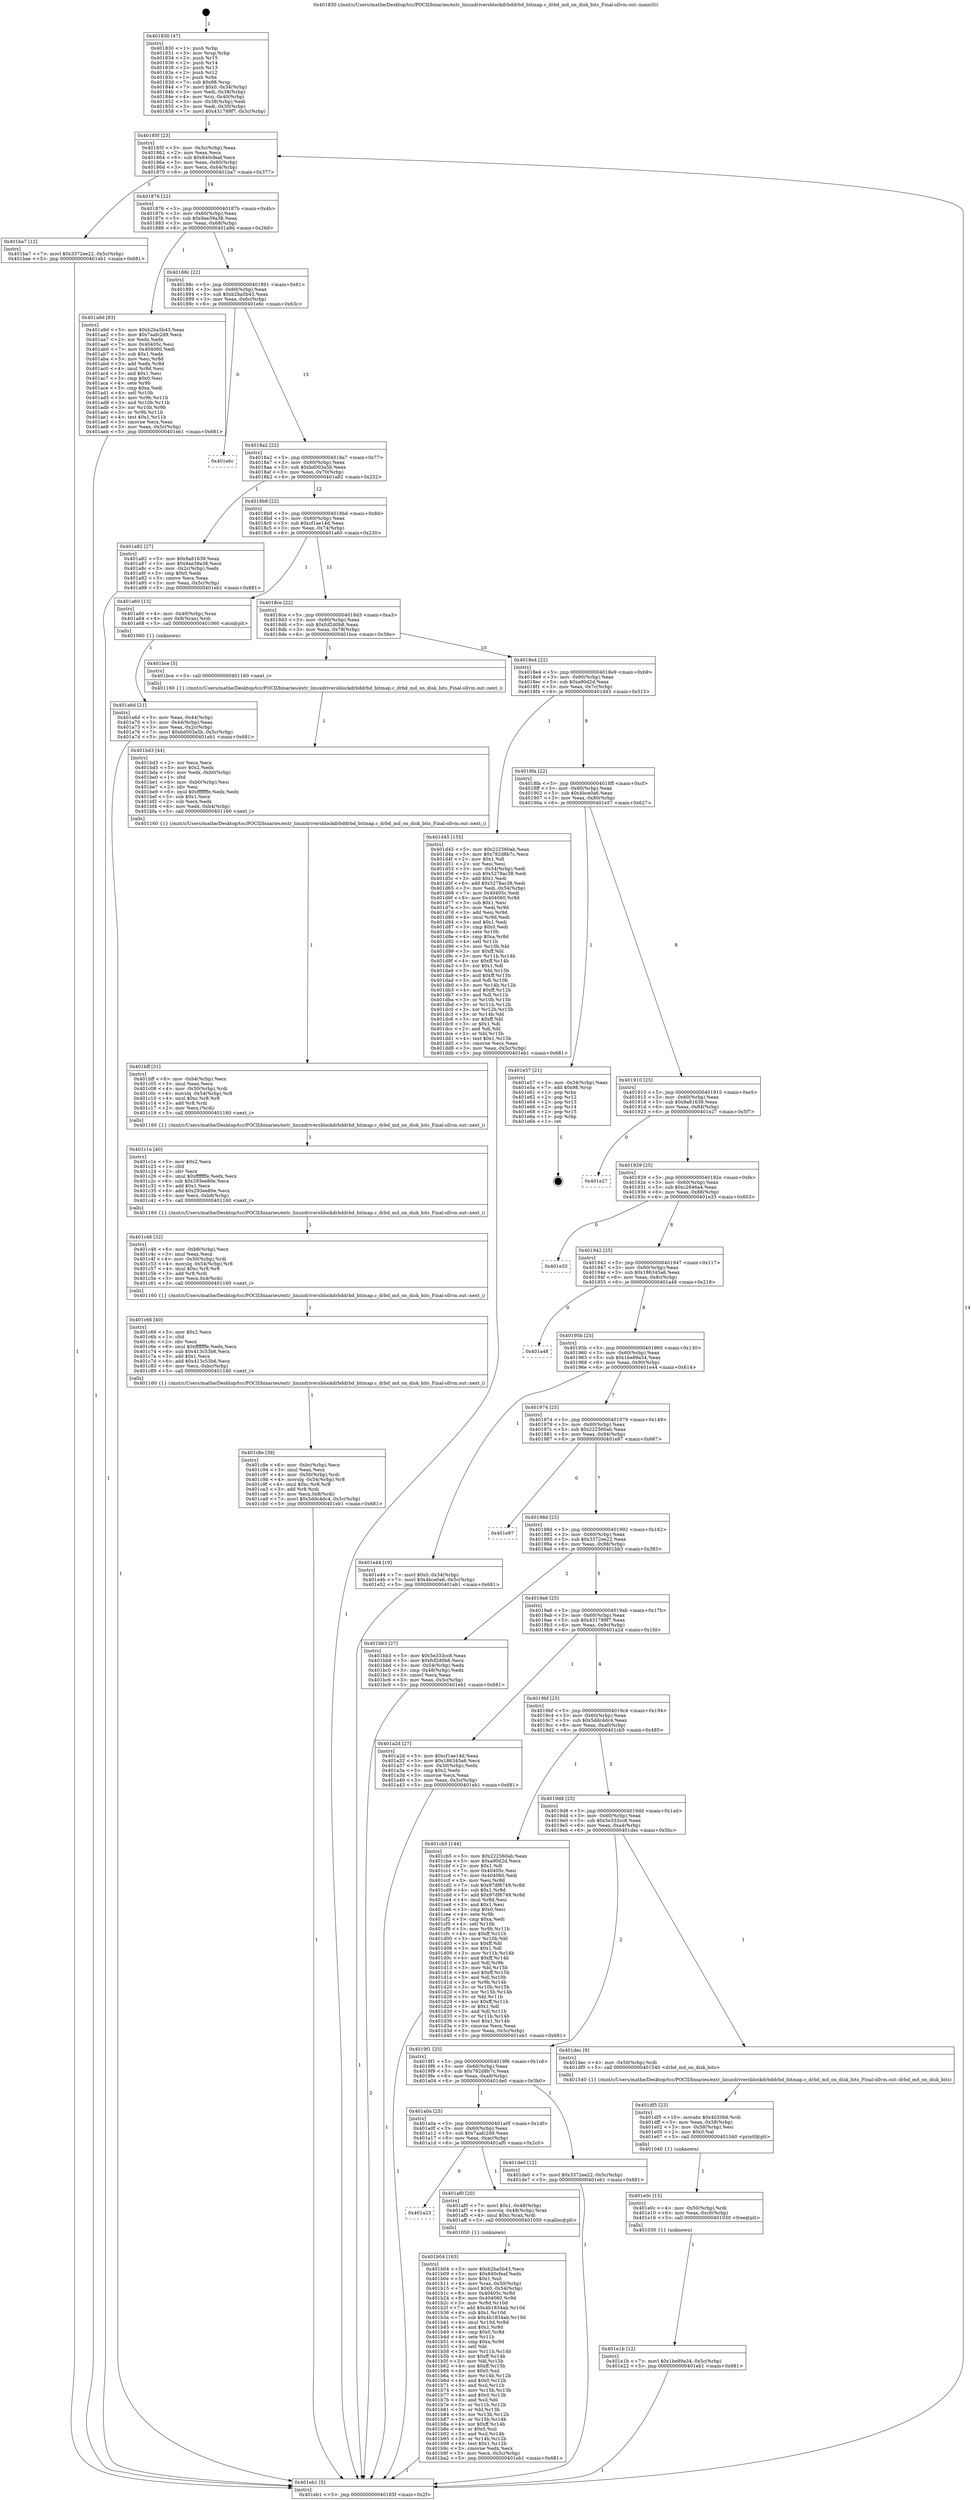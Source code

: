 digraph "0x401830" {
  label = "0x401830 (/mnt/c/Users/mathe/Desktop/tcc/POCII/binaries/extr_linuxdriversblockdrbddrbd_bitmap.c_drbd_md_on_disk_bits_Final-ollvm.out::main(0))"
  labelloc = "t"
  node[shape=record]

  Entry [label="",width=0.3,height=0.3,shape=circle,fillcolor=black,style=filled]
  "0x40185f" [label="{
     0x40185f [23]\l
     | [instrs]\l
     &nbsp;&nbsp;0x40185f \<+3\>: mov -0x5c(%rbp),%eax\l
     &nbsp;&nbsp;0x401862 \<+2\>: mov %eax,%ecx\l
     &nbsp;&nbsp;0x401864 \<+6\>: sub $0x840cfeaf,%ecx\l
     &nbsp;&nbsp;0x40186a \<+3\>: mov %eax,-0x60(%rbp)\l
     &nbsp;&nbsp;0x40186d \<+3\>: mov %ecx,-0x64(%rbp)\l
     &nbsp;&nbsp;0x401870 \<+6\>: je 0000000000401ba7 \<main+0x377\>\l
  }"]
  "0x401ba7" [label="{
     0x401ba7 [12]\l
     | [instrs]\l
     &nbsp;&nbsp;0x401ba7 \<+7\>: movl $0x3372ee22,-0x5c(%rbp)\l
     &nbsp;&nbsp;0x401bae \<+5\>: jmp 0000000000401eb1 \<main+0x681\>\l
  }"]
  "0x401876" [label="{
     0x401876 [22]\l
     | [instrs]\l
     &nbsp;&nbsp;0x401876 \<+5\>: jmp 000000000040187b \<main+0x4b\>\l
     &nbsp;&nbsp;0x40187b \<+3\>: mov -0x60(%rbp),%eax\l
     &nbsp;&nbsp;0x40187e \<+5\>: sub $0x9ae39a38,%eax\l
     &nbsp;&nbsp;0x401883 \<+3\>: mov %eax,-0x68(%rbp)\l
     &nbsp;&nbsp;0x401886 \<+6\>: je 0000000000401a9d \<main+0x26d\>\l
  }"]
  Exit [label="",width=0.3,height=0.3,shape=circle,fillcolor=black,style=filled,peripheries=2]
  "0x401a9d" [label="{
     0x401a9d [83]\l
     | [instrs]\l
     &nbsp;&nbsp;0x401a9d \<+5\>: mov $0xb2ba5b43,%eax\l
     &nbsp;&nbsp;0x401aa2 \<+5\>: mov $0x7aafc2d9,%ecx\l
     &nbsp;&nbsp;0x401aa7 \<+2\>: xor %edx,%edx\l
     &nbsp;&nbsp;0x401aa9 \<+7\>: mov 0x40405c,%esi\l
     &nbsp;&nbsp;0x401ab0 \<+7\>: mov 0x404060,%edi\l
     &nbsp;&nbsp;0x401ab7 \<+3\>: sub $0x1,%edx\l
     &nbsp;&nbsp;0x401aba \<+3\>: mov %esi,%r8d\l
     &nbsp;&nbsp;0x401abd \<+3\>: add %edx,%r8d\l
     &nbsp;&nbsp;0x401ac0 \<+4\>: imul %r8d,%esi\l
     &nbsp;&nbsp;0x401ac4 \<+3\>: and $0x1,%esi\l
     &nbsp;&nbsp;0x401ac7 \<+3\>: cmp $0x0,%esi\l
     &nbsp;&nbsp;0x401aca \<+4\>: sete %r9b\l
     &nbsp;&nbsp;0x401ace \<+3\>: cmp $0xa,%edi\l
     &nbsp;&nbsp;0x401ad1 \<+4\>: setl %r10b\l
     &nbsp;&nbsp;0x401ad5 \<+3\>: mov %r9b,%r11b\l
     &nbsp;&nbsp;0x401ad8 \<+3\>: and %r10b,%r11b\l
     &nbsp;&nbsp;0x401adb \<+3\>: xor %r10b,%r9b\l
     &nbsp;&nbsp;0x401ade \<+3\>: or %r9b,%r11b\l
     &nbsp;&nbsp;0x401ae1 \<+4\>: test $0x1,%r11b\l
     &nbsp;&nbsp;0x401ae5 \<+3\>: cmovne %ecx,%eax\l
     &nbsp;&nbsp;0x401ae8 \<+3\>: mov %eax,-0x5c(%rbp)\l
     &nbsp;&nbsp;0x401aeb \<+5\>: jmp 0000000000401eb1 \<main+0x681\>\l
  }"]
  "0x40188c" [label="{
     0x40188c [22]\l
     | [instrs]\l
     &nbsp;&nbsp;0x40188c \<+5\>: jmp 0000000000401891 \<main+0x61\>\l
     &nbsp;&nbsp;0x401891 \<+3\>: mov -0x60(%rbp),%eax\l
     &nbsp;&nbsp;0x401894 \<+5\>: sub $0xb2ba5b43,%eax\l
     &nbsp;&nbsp;0x401899 \<+3\>: mov %eax,-0x6c(%rbp)\l
     &nbsp;&nbsp;0x40189c \<+6\>: je 0000000000401e6c \<main+0x63c\>\l
  }"]
  "0x401e1b" [label="{
     0x401e1b [12]\l
     | [instrs]\l
     &nbsp;&nbsp;0x401e1b \<+7\>: movl $0x1be89a34,-0x5c(%rbp)\l
     &nbsp;&nbsp;0x401e22 \<+5\>: jmp 0000000000401eb1 \<main+0x681\>\l
  }"]
  "0x401e6c" [label="{
     0x401e6c\l
  }", style=dashed]
  "0x4018a2" [label="{
     0x4018a2 [22]\l
     | [instrs]\l
     &nbsp;&nbsp;0x4018a2 \<+5\>: jmp 00000000004018a7 \<main+0x77\>\l
     &nbsp;&nbsp;0x4018a7 \<+3\>: mov -0x60(%rbp),%eax\l
     &nbsp;&nbsp;0x4018aa \<+5\>: sub $0xbd003a5b,%eax\l
     &nbsp;&nbsp;0x4018af \<+3\>: mov %eax,-0x70(%rbp)\l
     &nbsp;&nbsp;0x4018b2 \<+6\>: je 0000000000401a82 \<main+0x252\>\l
  }"]
  "0x401e0c" [label="{
     0x401e0c [15]\l
     | [instrs]\l
     &nbsp;&nbsp;0x401e0c \<+4\>: mov -0x50(%rbp),%rdi\l
     &nbsp;&nbsp;0x401e10 \<+6\>: mov %eax,-0xc0(%rbp)\l
     &nbsp;&nbsp;0x401e16 \<+5\>: call 0000000000401030 \<free@plt\>\l
     | [calls]\l
     &nbsp;&nbsp;0x401030 \{1\} (unknown)\l
  }"]
  "0x401a82" [label="{
     0x401a82 [27]\l
     | [instrs]\l
     &nbsp;&nbsp;0x401a82 \<+5\>: mov $0x9a81639,%eax\l
     &nbsp;&nbsp;0x401a87 \<+5\>: mov $0x9ae39a38,%ecx\l
     &nbsp;&nbsp;0x401a8c \<+3\>: mov -0x2c(%rbp),%edx\l
     &nbsp;&nbsp;0x401a8f \<+3\>: cmp $0x0,%edx\l
     &nbsp;&nbsp;0x401a92 \<+3\>: cmove %ecx,%eax\l
     &nbsp;&nbsp;0x401a95 \<+3\>: mov %eax,-0x5c(%rbp)\l
     &nbsp;&nbsp;0x401a98 \<+5\>: jmp 0000000000401eb1 \<main+0x681\>\l
  }"]
  "0x4018b8" [label="{
     0x4018b8 [22]\l
     | [instrs]\l
     &nbsp;&nbsp;0x4018b8 \<+5\>: jmp 00000000004018bd \<main+0x8d\>\l
     &nbsp;&nbsp;0x4018bd \<+3\>: mov -0x60(%rbp),%eax\l
     &nbsp;&nbsp;0x4018c0 \<+5\>: sub $0xcf1ae14d,%eax\l
     &nbsp;&nbsp;0x4018c5 \<+3\>: mov %eax,-0x74(%rbp)\l
     &nbsp;&nbsp;0x4018c8 \<+6\>: je 0000000000401a60 \<main+0x230\>\l
  }"]
  "0x401df5" [label="{
     0x401df5 [23]\l
     | [instrs]\l
     &nbsp;&nbsp;0x401df5 \<+10\>: movabs $0x4020b6,%rdi\l
     &nbsp;&nbsp;0x401dff \<+3\>: mov %eax,-0x58(%rbp)\l
     &nbsp;&nbsp;0x401e02 \<+3\>: mov -0x58(%rbp),%esi\l
     &nbsp;&nbsp;0x401e05 \<+2\>: mov $0x0,%al\l
     &nbsp;&nbsp;0x401e07 \<+5\>: call 0000000000401040 \<printf@plt\>\l
     | [calls]\l
     &nbsp;&nbsp;0x401040 \{1\} (unknown)\l
  }"]
  "0x401a60" [label="{
     0x401a60 [13]\l
     | [instrs]\l
     &nbsp;&nbsp;0x401a60 \<+4\>: mov -0x40(%rbp),%rax\l
     &nbsp;&nbsp;0x401a64 \<+4\>: mov 0x8(%rax),%rdi\l
     &nbsp;&nbsp;0x401a68 \<+5\>: call 0000000000401060 \<atoi@plt\>\l
     | [calls]\l
     &nbsp;&nbsp;0x401060 \{1\} (unknown)\l
  }"]
  "0x4018ce" [label="{
     0x4018ce [22]\l
     | [instrs]\l
     &nbsp;&nbsp;0x4018ce \<+5\>: jmp 00000000004018d3 \<main+0xa3\>\l
     &nbsp;&nbsp;0x4018d3 \<+3\>: mov -0x60(%rbp),%eax\l
     &nbsp;&nbsp;0x4018d6 \<+5\>: sub $0xfcf2d0b8,%eax\l
     &nbsp;&nbsp;0x4018db \<+3\>: mov %eax,-0x78(%rbp)\l
     &nbsp;&nbsp;0x4018de \<+6\>: je 0000000000401bce \<main+0x39e\>\l
  }"]
  "0x401c8e" [label="{
     0x401c8e [39]\l
     | [instrs]\l
     &nbsp;&nbsp;0x401c8e \<+6\>: mov -0xbc(%rbp),%ecx\l
     &nbsp;&nbsp;0x401c94 \<+3\>: imul %eax,%ecx\l
     &nbsp;&nbsp;0x401c97 \<+4\>: mov -0x50(%rbp),%rdi\l
     &nbsp;&nbsp;0x401c9b \<+4\>: movslq -0x54(%rbp),%r8\l
     &nbsp;&nbsp;0x401c9f \<+4\>: imul $0xc,%r8,%r8\l
     &nbsp;&nbsp;0x401ca3 \<+3\>: add %r8,%rdi\l
     &nbsp;&nbsp;0x401ca6 \<+3\>: mov %ecx,0x8(%rdi)\l
     &nbsp;&nbsp;0x401ca9 \<+7\>: movl $0x5ddc4dc4,-0x5c(%rbp)\l
     &nbsp;&nbsp;0x401cb0 \<+5\>: jmp 0000000000401eb1 \<main+0x681\>\l
  }"]
  "0x401bce" [label="{
     0x401bce [5]\l
     | [instrs]\l
     &nbsp;&nbsp;0x401bce \<+5\>: call 0000000000401160 \<next_i\>\l
     | [calls]\l
     &nbsp;&nbsp;0x401160 \{1\} (/mnt/c/Users/mathe/Desktop/tcc/POCII/binaries/extr_linuxdriversblockdrbddrbd_bitmap.c_drbd_md_on_disk_bits_Final-ollvm.out::next_i)\l
  }"]
  "0x4018e4" [label="{
     0x4018e4 [22]\l
     | [instrs]\l
     &nbsp;&nbsp;0x4018e4 \<+5\>: jmp 00000000004018e9 \<main+0xb9\>\l
     &nbsp;&nbsp;0x4018e9 \<+3\>: mov -0x60(%rbp),%eax\l
     &nbsp;&nbsp;0x4018ec \<+5\>: sub $0xa90d2d,%eax\l
     &nbsp;&nbsp;0x4018f1 \<+3\>: mov %eax,-0x7c(%rbp)\l
     &nbsp;&nbsp;0x4018f4 \<+6\>: je 0000000000401d45 \<main+0x515\>\l
  }"]
  "0x401c66" [label="{
     0x401c66 [40]\l
     | [instrs]\l
     &nbsp;&nbsp;0x401c66 \<+5\>: mov $0x2,%ecx\l
     &nbsp;&nbsp;0x401c6b \<+1\>: cltd\l
     &nbsp;&nbsp;0x401c6c \<+2\>: idiv %ecx\l
     &nbsp;&nbsp;0x401c6e \<+6\>: imul $0xfffffffe,%edx,%ecx\l
     &nbsp;&nbsp;0x401c74 \<+6\>: sub $0x413c53b6,%ecx\l
     &nbsp;&nbsp;0x401c7a \<+3\>: add $0x1,%ecx\l
     &nbsp;&nbsp;0x401c7d \<+6\>: add $0x413c53b6,%ecx\l
     &nbsp;&nbsp;0x401c83 \<+6\>: mov %ecx,-0xbc(%rbp)\l
     &nbsp;&nbsp;0x401c89 \<+5\>: call 0000000000401160 \<next_i\>\l
     | [calls]\l
     &nbsp;&nbsp;0x401160 \{1\} (/mnt/c/Users/mathe/Desktop/tcc/POCII/binaries/extr_linuxdriversblockdrbddrbd_bitmap.c_drbd_md_on_disk_bits_Final-ollvm.out::next_i)\l
  }"]
  "0x401d45" [label="{
     0x401d45 [155]\l
     | [instrs]\l
     &nbsp;&nbsp;0x401d45 \<+5\>: mov $0x222560ab,%eax\l
     &nbsp;&nbsp;0x401d4a \<+5\>: mov $0x782d8b7c,%ecx\l
     &nbsp;&nbsp;0x401d4f \<+2\>: mov $0x1,%dl\l
     &nbsp;&nbsp;0x401d51 \<+2\>: xor %esi,%esi\l
     &nbsp;&nbsp;0x401d53 \<+3\>: mov -0x54(%rbp),%edi\l
     &nbsp;&nbsp;0x401d56 \<+6\>: sub $0x5278ac38,%edi\l
     &nbsp;&nbsp;0x401d5c \<+3\>: add $0x1,%edi\l
     &nbsp;&nbsp;0x401d5f \<+6\>: add $0x5278ac38,%edi\l
     &nbsp;&nbsp;0x401d65 \<+3\>: mov %edi,-0x54(%rbp)\l
     &nbsp;&nbsp;0x401d68 \<+7\>: mov 0x40405c,%edi\l
     &nbsp;&nbsp;0x401d6f \<+8\>: mov 0x404060,%r8d\l
     &nbsp;&nbsp;0x401d77 \<+3\>: sub $0x1,%esi\l
     &nbsp;&nbsp;0x401d7a \<+3\>: mov %edi,%r9d\l
     &nbsp;&nbsp;0x401d7d \<+3\>: add %esi,%r9d\l
     &nbsp;&nbsp;0x401d80 \<+4\>: imul %r9d,%edi\l
     &nbsp;&nbsp;0x401d84 \<+3\>: and $0x1,%edi\l
     &nbsp;&nbsp;0x401d87 \<+3\>: cmp $0x0,%edi\l
     &nbsp;&nbsp;0x401d8a \<+4\>: sete %r10b\l
     &nbsp;&nbsp;0x401d8e \<+4\>: cmp $0xa,%r8d\l
     &nbsp;&nbsp;0x401d92 \<+4\>: setl %r11b\l
     &nbsp;&nbsp;0x401d96 \<+3\>: mov %r10b,%bl\l
     &nbsp;&nbsp;0x401d99 \<+3\>: xor $0xff,%bl\l
     &nbsp;&nbsp;0x401d9c \<+3\>: mov %r11b,%r14b\l
     &nbsp;&nbsp;0x401d9f \<+4\>: xor $0xff,%r14b\l
     &nbsp;&nbsp;0x401da3 \<+3\>: xor $0x1,%dl\l
     &nbsp;&nbsp;0x401da6 \<+3\>: mov %bl,%r15b\l
     &nbsp;&nbsp;0x401da9 \<+4\>: and $0xff,%r15b\l
     &nbsp;&nbsp;0x401dad \<+3\>: and %dl,%r10b\l
     &nbsp;&nbsp;0x401db0 \<+3\>: mov %r14b,%r12b\l
     &nbsp;&nbsp;0x401db3 \<+4\>: and $0xff,%r12b\l
     &nbsp;&nbsp;0x401db7 \<+3\>: and %dl,%r11b\l
     &nbsp;&nbsp;0x401dba \<+3\>: or %r10b,%r15b\l
     &nbsp;&nbsp;0x401dbd \<+3\>: or %r11b,%r12b\l
     &nbsp;&nbsp;0x401dc0 \<+3\>: xor %r12b,%r15b\l
     &nbsp;&nbsp;0x401dc3 \<+3\>: or %r14b,%bl\l
     &nbsp;&nbsp;0x401dc6 \<+3\>: xor $0xff,%bl\l
     &nbsp;&nbsp;0x401dc9 \<+3\>: or $0x1,%dl\l
     &nbsp;&nbsp;0x401dcc \<+2\>: and %dl,%bl\l
     &nbsp;&nbsp;0x401dce \<+3\>: or %bl,%r15b\l
     &nbsp;&nbsp;0x401dd1 \<+4\>: test $0x1,%r15b\l
     &nbsp;&nbsp;0x401dd5 \<+3\>: cmovne %ecx,%eax\l
     &nbsp;&nbsp;0x401dd8 \<+3\>: mov %eax,-0x5c(%rbp)\l
     &nbsp;&nbsp;0x401ddb \<+5\>: jmp 0000000000401eb1 \<main+0x681\>\l
  }"]
  "0x4018fa" [label="{
     0x4018fa [22]\l
     | [instrs]\l
     &nbsp;&nbsp;0x4018fa \<+5\>: jmp 00000000004018ff \<main+0xcf\>\l
     &nbsp;&nbsp;0x4018ff \<+3\>: mov -0x60(%rbp),%eax\l
     &nbsp;&nbsp;0x401902 \<+5\>: sub $0x4bce0a6,%eax\l
     &nbsp;&nbsp;0x401907 \<+3\>: mov %eax,-0x80(%rbp)\l
     &nbsp;&nbsp;0x40190a \<+6\>: je 0000000000401e57 \<main+0x627\>\l
  }"]
  "0x401c46" [label="{
     0x401c46 [32]\l
     | [instrs]\l
     &nbsp;&nbsp;0x401c46 \<+6\>: mov -0xb8(%rbp),%ecx\l
     &nbsp;&nbsp;0x401c4c \<+3\>: imul %eax,%ecx\l
     &nbsp;&nbsp;0x401c4f \<+4\>: mov -0x50(%rbp),%rdi\l
     &nbsp;&nbsp;0x401c53 \<+4\>: movslq -0x54(%rbp),%r8\l
     &nbsp;&nbsp;0x401c57 \<+4\>: imul $0xc,%r8,%r8\l
     &nbsp;&nbsp;0x401c5b \<+3\>: add %r8,%rdi\l
     &nbsp;&nbsp;0x401c5e \<+3\>: mov %ecx,0x4(%rdi)\l
     &nbsp;&nbsp;0x401c61 \<+5\>: call 0000000000401160 \<next_i\>\l
     | [calls]\l
     &nbsp;&nbsp;0x401160 \{1\} (/mnt/c/Users/mathe/Desktop/tcc/POCII/binaries/extr_linuxdriversblockdrbddrbd_bitmap.c_drbd_md_on_disk_bits_Final-ollvm.out::next_i)\l
  }"]
  "0x401e57" [label="{
     0x401e57 [21]\l
     | [instrs]\l
     &nbsp;&nbsp;0x401e57 \<+3\>: mov -0x34(%rbp),%eax\l
     &nbsp;&nbsp;0x401e5a \<+7\>: add $0x98,%rsp\l
     &nbsp;&nbsp;0x401e61 \<+1\>: pop %rbx\l
     &nbsp;&nbsp;0x401e62 \<+2\>: pop %r12\l
     &nbsp;&nbsp;0x401e64 \<+2\>: pop %r13\l
     &nbsp;&nbsp;0x401e66 \<+2\>: pop %r14\l
     &nbsp;&nbsp;0x401e68 \<+2\>: pop %r15\l
     &nbsp;&nbsp;0x401e6a \<+1\>: pop %rbp\l
     &nbsp;&nbsp;0x401e6b \<+1\>: ret\l
  }"]
  "0x401910" [label="{
     0x401910 [25]\l
     | [instrs]\l
     &nbsp;&nbsp;0x401910 \<+5\>: jmp 0000000000401915 \<main+0xe5\>\l
     &nbsp;&nbsp;0x401915 \<+3\>: mov -0x60(%rbp),%eax\l
     &nbsp;&nbsp;0x401918 \<+5\>: sub $0x9a81639,%eax\l
     &nbsp;&nbsp;0x40191d \<+6\>: mov %eax,-0x84(%rbp)\l
     &nbsp;&nbsp;0x401923 \<+6\>: je 0000000000401e27 \<main+0x5f7\>\l
  }"]
  "0x401c1e" [label="{
     0x401c1e [40]\l
     | [instrs]\l
     &nbsp;&nbsp;0x401c1e \<+5\>: mov $0x2,%ecx\l
     &nbsp;&nbsp;0x401c23 \<+1\>: cltd\l
     &nbsp;&nbsp;0x401c24 \<+2\>: idiv %ecx\l
     &nbsp;&nbsp;0x401c26 \<+6\>: imul $0xfffffffe,%edx,%ecx\l
     &nbsp;&nbsp;0x401c2c \<+6\>: sub $0x293ee80e,%ecx\l
     &nbsp;&nbsp;0x401c32 \<+3\>: add $0x1,%ecx\l
     &nbsp;&nbsp;0x401c35 \<+6\>: add $0x293ee80e,%ecx\l
     &nbsp;&nbsp;0x401c3b \<+6\>: mov %ecx,-0xb8(%rbp)\l
     &nbsp;&nbsp;0x401c41 \<+5\>: call 0000000000401160 \<next_i\>\l
     | [calls]\l
     &nbsp;&nbsp;0x401160 \{1\} (/mnt/c/Users/mathe/Desktop/tcc/POCII/binaries/extr_linuxdriversblockdrbddrbd_bitmap.c_drbd_md_on_disk_bits_Final-ollvm.out::next_i)\l
  }"]
  "0x401e27" [label="{
     0x401e27\l
  }", style=dashed]
  "0x401929" [label="{
     0x401929 [25]\l
     | [instrs]\l
     &nbsp;&nbsp;0x401929 \<+5\>: jmp 000000000040192e \<main+0xfe\>\l
     &nbsp;&nbsp;0x40192e \<+3\>: mov -0x60(%rbp),%eax\l
     &nbsp;&nbsp;0x401931 \<+5\>: sub $0xc2646a4,%eax\l
     &nbsp;&nbsp;0x401936 \<+6\>: mov %eax,-0x88(%rbp)\l
     &nbsp;&nbsp;0x40193c \<+6\>: je 0000000000401e33 \<main+0x603\>\l
  }"]
  "0x401bff" [label="{
     0x401bff [31]\l
     | [instrs]\l
     &nbsp;&nbsp;0x401bff \<+6\>: mov -0xb4(%rbp),%ecx\l
     &nbsp;&nbsp;0x401c05 \<+3\>: imul %eax,%ecx\l
     &nbsp;&nbsp;0x401c08 \<+4\>: mov -0x50(%rbp),%rdi\l
     &nbsp;&nbsp;0x401c0c \<+4\>: movslq -0x54(%rbp),%r8\l
     &nbsp;&nbsp;0x401c10 \<+4\>: imul $0xc,%r8,%r8\l
     &nbsp;&nbsp;0x401c14 \<+3\>: add %r8,%rdi\l
     &nbsp;&nbsp;0x401c17 \<+2\>: mov %ecx,(%rdi)\l
     &nbsp;&nbsp;0x401c19 \<+5\>: call 0000000000401160 \<next_i\>\l
     | [calls]\l
     &nbsp;&nbsp;0x401160 \{1\} (/mnt/c/Users/mathe/Desktop/tcc/POCII/binaries/extr_linuxdriversblockdrbddrbd_bitmap.c_drbd_md_on_disk_bits_Final-ollvm.out::next_i)\l
  }"]
  "0x401e33" [label="{
     0x401e33\l
  }", style=dashed]
  "0x401942" [label="{
     0x401942 [25]\l
     | [instrs]\l
     &nbsp;&nbsp;0x401942 \<+5\>: jmp 0000000000401947 \<main+0x117\>\l
     &nbsp;&nbsp;0x401947 \<+3\>: mov -0x60(%rbp),%eax\l
     &nbsp;&nbsp;0x40194a \<+5\>: sub $0x186345a6,%eax\l
     &nbsp;&nbsp;0x40194f \<+6\>: mov %eax,-0x8c(%rbp)\l
     &nbsp;&nbsp;0x401955 \<+6\>: je 0000000000401a48 \<main+0x218\>\l
  }"]
  "0x401bd3" [label="{
     0x401bd3 [44]\l
     | [instrs]\l
     &nbsp;&nbsp;0x401bd3 \<+2\>: xor %ecx,%ecx\l
     &nbsp;&nbsp;0x401bd5 \<+5\>: mov $0x2,%edx\l
     &nbsp;&nbsp;0x401bda \<+6\>: mov %edx,-0xb0(%rbp)\l
     &nbsp;&nbsp;0x401be0 \<+1\>: cltd\l
     &nbsp;&nbsp;0x401be1 \<+6\>: mov -0xb0(%rbp),%esi\l
     &nbsp;&nbsp;0x401be7 \<+2\>: idiv %esi\l
     &nbsp;&nbsp;0x401be9 \<+6\>: imul $0xfffffffe,%edx,%edx\l
     &nbsp;&nbsp;0x401bef \<+3\>: sub $0x1,%ecx\l
     &nbsp;&nbsp;0x401bf2 \<+2\>: sub %ecx,%edx\l
     &nbsp;&nbsp;0x401bf4 \<+6\>: mov %edx,-0xb4(%rbp)\l
     &nbsp;&nbsp;0x401bfa \<+5\>: call 0000000000401160 \<next_i\>\l
     | [calls]\l
     &nbsp;&nbsp;0x401160 \{1\} (/mnt/c/Users/mathe/Desktop/tcc/POCII/binaries/extr_linuxdriversblockdrbddrbd_bitmap.c_drbd_md_on_disk_bits_Final-ollvm.out::next_i)\l
  }"]
  "0x401a48" [label="{
     0x401a48\l
  }", style=dashed]
  "0x40195b" [label="{
     0x40195b [25]\l
     | [instrs]\l
     &nbsp;&nbsp;0x40195b \<+5\>: jmp 0000000000401960 \<main+0x130\>\l
     &nbsp;&nbsp;0x401960 \<+3\>: mov -0x60(%rbp),%eax\l
     &nbsp;&nbsp;0x401963 \<+5\>: sub $0x1be89a34,%eax\l
     &nbsp;&nbsp;0x401968 \<+6\>: mov %eax,-0x90(%rbp)\l
     &nbsp;&nbsp;0x40196e \<+6\>: je 0000000000401e44 \<main+0x614\>\l
  }"]
  "0x401b04" [label="{
     0x401b04 [163]\l
     | [instrs]\l
     &nbsp;&nbsp;0x401b04 \<+5\>: mov $0xb2ba5b43,%ecx\l
     &nbsp;&nbsp;0x401b09 \<+5\>: mov $0x840cfeaf,%edx\l
     &nbsp;&nbsp;0x401b0e \<+3\>: mov $0x1,%sil\l
     &nbsp;&nbsp;0x401b11 \<+4\>: mov %rax,-0x50(%rbp)\l
     &nbsp;&nbsp;0x401b15 \<+7\>: movl $0x0,-0x54(%rbp)\l
     &nbsp;&nbsp;0x401b1c \<+8\>: mov 0x40405c,%r8d\l
     &nbsp;&nbsp;0x401b24 \<+8\>: mov 0x404060,%r9d\l
     &nbsp;&nbsp;0x401b2c \<+3\>: mov %r8d,%r10d\l
     &nbsp;&nbsp;0x401b2f \<+7\>: add $0x4b1834ab,%r10d\l
     &nbsp;&nbsp;0x401b36 \<+4\>: sub $0x1,%r10d\l
     &nbsp;&nbsp;0x401b3a \<+7\>: sub $0x4b1834ab,%r10d\l
     &nbsp;&nbsp;0x401b41 \<+4\>: imul %r10d,%r8d\l
     &nbsp;&nbsp;0x401b45 \<+4\>: and $0x1,%r8d\l
     &nbsp;&nbsp;0x401b49 \<+4\>: cmp $0x0,%r8d\l
     &nbsp;&nbsp;0x401b4d \<+4\>: sete %r11b\l
     &nbsp;&nbsp;0x401b51 \<+4\>: cmp $0xa,%r9d\l
     &nbsp;&nbsp;0x401b55 \<+3\>: setl %bl\l
     &nbsp;&nbsp;0x401b58 \<+3\>: mov %r11b,%r14b\l
     &nbsp;&nbsp;0x401b5b \<+4\>: xor $0xff,%r14b\l
     &nbsp;&nbsp;0x401b5f \<+3\>: mov %bl,%r15b\l
     &nbsp;&nbsp;0x401b62 \<+4\>: xor $0xff,%r15b\l
     &nbsp;&nbsp;0x401b66 \<+4\>: xor $0x0,%sil\l
     &nbsp;&nbsp;0x401b6a \<+3\>: mov %r14b,%r12b\l
     &nbsp;&nbsp;0x401b6d \<+4\>: and $0x0,%r12b\l
     &nbsp;&nbsp;0x401b71 \<+3\>: and %sil,%r11b\l
     &nbsp;&nbsp;0x401b74 \<+3\>: mov %r15b,%r13b\l
     &nbsp;&nbsp;0x401b77 \<+4\>: and $0x0,%r13b\l
     &nbsp;&nbsp;0x401b7b \<+3\>: and %sil,%bl\l
     &nbsp;&nbsp;0x401b7e \<+3\>: or %r11b,%r12b\l
     &nbsp;&nbsp;0x401b81 \<+3\>: or %bl,%r13b\l
     &nbsp;&nbsp;0x401b84 \<+3\>: xor %r13b,%r12b\l
     &nbsp;&nbsp;0x401b87 \<+3\>: or %r15b,%r14b\l
     &nbsp;&nbsp;0x401b8a \<+4\>: xor $0xff,%r14b\l
     &nbsp;&nbsp;0x401b8e \<+4\>: or $0x0,%sil\l
     &nbsp;&nbsp;0x401b92 \<+3\>: and %sil,%r14b\l
     &nbsp;&nbsp;0x401b95 \<+3\>: or %r14b,%r12b\l
     &nbsp;&nbsp;0x401b98 \<+4\>: test $0x1,%r12b\l
     &nbsp;&nbsp;0x401b9c \<+3\>: cmovne %edx,%ecx\l
     &nbsp;&nbsp;0x401b9f \<+3\>: mov %ecx,-0x5c(%rbp)\l
     &nbsp;&nbsp;0x401ba2 \<+5\>: jmp 0000000000401eb1 \<main+0x681\>\l
  }"]
  "0x401e44" [label="{
     0x401e44 [19]\l
     | [instrs]\l
     &nbsp;&nbsp;0x401e44 \<+7\>: movl $0x0,-0x34(%rbp)\l
     &nbsp;&nbsp;0x401e4b \<+7\>: movl $0x4bce0a6,-0x5c(%rbp)\l
     &nbsp;&nbsp;0x401e52 \<+5\>: jmp 0000000000401eb1 \<main+0x681\>\l
  }"]
  "0x401974" [label="{
     0x401974 [25]\l
     | [instrs]\l
     &nbsp;&nbsp;0x401974 \<+5\>: jmp 0000000000401979 \<main+0x149\>\l
     &nbsp;&nbsp;0x401979 \<+3\>: mov -0x60(%rbp),%eax\l
     &nbsp;&nbsp;0x40197c \<+5\>: sub $0x222560ab,%eax\l
     &nbsp;&nbsp;0x401981 \<+6\>: mov %eax,-0x94(%rbp)\l
     &nbsp;&nbsp;0x401987 \<+6\>: je 0000000000401e97 \<main+0x667\>\l
  }"]
  "0x401a23" [label="{
     0x401a23\l
  }", style=dashed]
  "0x401e97" [label="{
     0x401e97\l
  }", style=dashed]
  "0x40198d" [label="{
     0x40198d [25]\l
     | [instrs]\l
     &nbsp;&nbsp;0x40198d \<+5\>: jmp 0000000000401992 \<main+0x162\>\l
     &nbsp;&nbsp;0x401992 \<+3\>: mov -0x60(%rbp),%eax\l
     &nbsp;&nbsp;0x401995 \<+5\>: sub $0x3372ee22,%eax\l
     &nbsp;&nbsp;0x40199a \<+6\>: mov %eax,-0x98(%rbp)\l
     &nbsp;&nbsp;0x4019a0 \<+6\>: je 0000000000401bb3 \<main+0x383\>\l
  }"]
  "0x401af0" [label="{
     0x401af0 [20]\l
     | [instrs]\l
     &nbsp;&nbsp;0x401af0 \<+7\>: movl $0x1,-0x48(%rbp)\l
     &nbsp;&nbsp;0x401af7 \<+4\>: movslq -0x48(%rbp),%rax\l
     &nbsp;&nbsp;0x401afb \<+4\>: imul $0xc,%rax,%rdi\l
     &nbsp;&nbsp;0x401aff \<+5\>: call 0000000000401050 \<malloc@plt\>\l
     | [calls]\l
     &nbsp;&nbsp;0x401050 \{1\} (unknown)\l
  }"]
  "0x401bb3" [label="{
     0x401bb3 [27]\l
     | [instrs]\l
     &nbsp;&nbsp;0x401bb3 \<+5\>: mov $0x5e333cc8,%eax\l
     &nbsp;&nbsp;0x401bb8 \<+5\>: mov $0xfcf2d0b8,%ecx\l
     &nbsp;&nbsp;0x401bbd \<+3\>: mov -0x54(%rbp),%edx\l
     &nbsp;&nbsp;0x401bc0 \<+3\>: cmp -0x48(%rbp),%edx\l
     &nbsp;&nbsp;0x401bc3 \<+3\>: cmovl %ecx,%eax\l
     &nbsp;&nbsp;0x401bc6 \<+3\>: mov %eax,-0x5c(%rbp)\l
     &nbsp;&nbsp;0x401bc9 \<+5\>: jmp 0000000000401eb1 \<main+0x681\>\l
  }"]
  "0x4019a6" [label="{
     0x4019a6 [25]\l
     | [instrs]\l
     &nbsp;&nbsp;0x4019a6 \<+5\>: jmp 00000000004019ab \<main+0x17b\>\l
     &nbsp;&nbsp;0x4019ab \<+3\>: mov -0x60(%rbp),%eax\l
     &nbsp;&nbsp;0x4019ae \<+5\>: sub $0x431789f7,%eax\l
     &nbsp;&nbsp;0x4019b3 \<+6\>: mov %eax,-0x9c(%rbp)\l
     &nbsp;&nbsp;0x4019b9 \<+6\>: je 0000000000401a2d \<main+0x1fd\>\l
  }"]
  "0x401a0a" [label="{
     0x401a0a [25]\l
     | [instrs]\l
     &nbsp;&nbsp;0x401a0a \<+5\>: jmp 0000000000401a0f \<main+0x1df\>\l
     &nbsp;&nbsp;0x401a0f \<+3\>: mov -0x60(%rbp),%eax\l
     &nbsp;&nbsp;0x401a12 \<+5\>: sub $0x7aafc2d9,%eax\l
     &nbsp;&nbsp;0x401a17 \<+6\>: mov %eax,-0xac(%rbp)\l
     &nbsp;&nbsp;0x401a1d \<+6\>: je 0000000000401af0 \<main+0x2c0\>\l
  }"]
  "0x401a2d" [label="{
     0x401a2d [27]\l
     | [instrs]\l
     &nbsp;&nbsp;0x401a2d \<+5\>: mov $0xcf1ae14d,%eax\l
     &nbsp;&nbsp;0x401a32 \<+5\>: mov $0x186345a6,%ecx\l
     &nbsp;&nbsp;0x401a37 \<+3\>: mov -0x30(%rbp),%edx\l
     &nbsp;&nbsp;0x401a3a \<+3\>: cmp $0x2,%edx\l
     &nbsp;&nbsp;0x401a3d \<+3\>: cmovne %ecx,%eax\l
     &nbsp;&nbsp;0x401a40 \<+3\>: mov %eax,-0x5c(%rbp)\l
     &nbsp;&nbsp;0x401a43 \<+5\>: jmp 0000000000401eb1 \<main+0x681\>\l
  }"]
  "0x4019bf" [label="{
     0x4019bf [25]\l
     | [instrs]\l
     &nbsp;&nbsp;0x4019bf \<+5\>: jmp 00000000004019c4 \<main+0x194\>\l
     &nbsp;&nbsp;0x4019c4 \<+3\>: mov -0x60(%rbp),%eax\l
     &nbsp;&nbsp;0x4019c7 \<+5\>: sub $0x5ddc4dc4,%eax\l
     &nbsp;&nbsp;0x4019cc \<+6\>: mov %eax,-0xa0(%rbp)\l
     &nbsp;&nbsp;0x4019d2 \<+6\>: je 0000000000401cb5 \<main+0x485\>\l
  }"]
  "0x401eb1" [label="{
     0x401eb1 [5]\l
     | [instrs]\l
     &nbsp;&nbsp;0x401eb1 \<+5\>: jmp 000000000040185f \<main+0x2f\>\l
  }"]
  "0x401830" [label="{
     0x401830 [47]\l
     | [instrs]\l
     &nbsp;&nbsp;0x401830 \<+1\>: push %rbp\l
     &nbsp;&nbsp;0x401831 \<+3\>: mov %rsp,%rbp\l
     &nbsp;&nbsp;0x401834 \<+2\>: push %r15\l
     &nbsp;&nbsp;0x401836 \<+2\>: push %r14\l
     &nbsp;&nbsp;0x401838 \<+2\>: push %r13\l
     &nbsp;&nbsp;0x40183a \<+2\>: push %r12\l
     &nbsp;&nbsp;0x40183c \<+1\>: push %rbx\l
     &nbsp;&nbsp;0x40183d \<+7\>: sub $0x98,%rsp\l
     &nbsp;&nbsp;0x401844 \<+7\>: movl $0x0,-0x34(%rbp)\l
     &nbsp;&nbsp;0x40184b \<+3\>: mov %edi,-0x38(%rbp)\l
     &nbsp;&nbsp;0x40184e \<+4\>: mov %rsi,-0x40(%rbp)\l
     &nbsp;&nbsp;0x401852 \<+3\>: mov -0x38(%rbp),%edi\l
     &nbsp;&nbsp;0x401855 \<+3\>: mov %edi,-0x30(%rbp)\l
     &nbsp;&nbsp;0x401858 \<+7\>: movl $0x431789f7,-0x5c(%rbp)\l
  }"]
  "0x401a6d" [label="{
     0x401a6d [21]\l
     | [instrs]\l
     &nbsp;&nbsp;0x401a6d \<+3\>: mov %eax,-0x44(%rbp)\l
     &nbsp;&nbsp;0x401a70 \<+3\>: mov -0x44(%rbp),%eax\l
     &nbsp;&nbsp;0x401a73 \<+3\>: mov %eax,-0x2c(%rbp)\l
     &nbsp;&nbsp;0x401a76 \<+7\>: movl $0xbd003a5b,-0x5c(%rbp)\l
     &nbsp;&nbsp;0x401a7d \<+5\>: jmp 0000000000401eb1 \<main+0x681\>\l
  }"]
  "0x401de0" [label="{
     0x401de0 [12]\l
     | [instrs]\l
     &nbsp;&nbsp;0x401de0 \<+7\>: movl $0x3372ee22,-0x5c(%rbp)\l
     &nbsp;&nbsp;0x401de7 \<+5\>: jmp 0000000000401eb1 \<main+0x681\>\l
  }"]
  "0x401cb5" [label="{
     0x401cb5 [144]\l
     | [instrs]\l
     &nbsp;&nbsp;0x401cb5 \<+5\>: mov $0x222560ab,%eax\l
     &nbsp;&nbsp;0x401cba \<+5\>: mov $0xa90d2d,%ecx\l
     &nbsp;&nbsp;0x401cbf \<+2\>: mov $0x1,%dl\l
     &nbsp;&nbsp;0x401cc1 \<+7\>: mov 0x40405c,%esi\l
     &nbsp;&nbsp;0x401cc8 \<+7\>: mov 0x404060,%edi\l
     &nbsp;&nbsp;0x401ccf \<+3\>: mov %esi,%r8d\l
     &nbsp;&nbsp;0x401cd2 \<+7\>: sub $0x97df6749,%r8d\l
     &nbsp;&nbsp;0x401cd9 \<+4\>: sub $0x1,%r8d\l
     &nbsp;&nbsp;0x401cdd \<+7\>: add $0x97df6749,%r8d\l
     &nbsp;&nbsp;0x401ce4 \<+4\>: imul %r8d,%esi\l
     &nbsp;&nbsp;0x401ce8 \<+3\>: and $0x1,%esi\l
     &nbsp;&nbsp;0x401ceb \<+3\>: cmp $0x0,%esi\l
     &nbsp;&nbsp;0x401cee \<+4\>: sete %r9b\l
     &nbsp;&nbsp;0x401cf2 \<+3\>: cmp $0xa,%edi\l
     &nbsp;&nbsp;0x401cf5 \<+4\>: setl %r10b\l
     &nbsp;&nbsp;0x401cf9 \<+3\>: mov %r9b,%r11b\l
     &nbsp;&nbsp;0x401cfc \<+4\>: xor $0xff,%r11b\l
     &nbsp;&nbsp;0x401d00 \<+3\>: mov %r10b,%bl\l
     &nbsp;&nbsp;0x401d03 \<+3\>: xor $0xff,%bl\l
     &nbsp;&nbsp;0x401d06 \<+3\>: xor $0x1,%dl\l
     &nbsp;&nbsp;0x401d09 \<+3\>: mov %r11b,%r14b\l
     &nbsp;&nbsp;0x401d0c \<+4\>: and $0xff,%r14b\l
     &nbsp;&nbsp;0x401d10 \<+3\>: and %dl,%r9b\l
     &nbsp;&nbsp;0x401d13 \<+3\>: mov %bl,%r15b\l
     &nbsp;&nbsp;0x401d16 \<+4\>: and $0xff,%r15b\l
     &nbsp;&nbsp;0x401d1a \<+3\>: and %dl,%r10b\l
     &nbsp;&nbsp;0x401d1d \<+3\>: or %r9b,%r14b\l
     &nbsp;&nbsp;0x401d20 \<+3\>: or %r10b,%r15b\l
     &nbsp;&nbsp;0x401d23 \<+3\>: xor %r15b,%r14b\l
     &nbsp;&nbsp;0x401d26 \<+3\>: or %bl,%r11b\l
     &nbsp;&nbsp;0x401d29 \<+4\>: xor $0xff,%r11b\l
     &nbsp;&nbsp;0x401d2d \<+3\>: or $0x1,%dl\l
     &nbsp;&nbsp;0x401d30 \<+3\>: and %dl,%r11b\l
     &nbsp;&nbsp;0x401d33 \<+3\>: or %r11b,%r14b\l
     &nbsp;&nbsp;0x401d36 \<+4\>: test $0x1,%r14b\l
     &nbsp;&nbsp;0x401d3a \<+3\>: cmovne %ecx,%eax\l
     &nbsp;&nbsp;0x401d3d \<+3\>: mov %eax,-0x5c(%rbp)\l
     &nbsp;&nbsp;0x401d40 \<+5\>: jmp 0000000000401eb1 \<main+0x681\>\l
  }"]
  "0x4019d8" [label="{
     0x4019d8 [25]\l
     | [instrs]\l
     &nbsp;&nbsp;0x4019d8 \<+5\>: jmp 00000000004019dd \<main+0x1ad\>\l
     &nbsp;&nbsp;0x4019dd \<+3\>: mov -0x60(%rbp),%eax\l
     &nbsp;&nbsp;0x4019e0 \<+5\>: sub $0x5e333cc8,%eax\l
     &nbsp;&nbsp;0x4019e5 \<+6\>: mov %eax,-0xa4(%rbp)\l
     &nbsp;&nbsp;0x4019eb \<+6\>: je 0000000000401dec \<main+0x5bc\>\l
  }"]
  "0x4019f1" [label="{
     0x4019f1 [25]\l
     | [instrs]\l
     &nbsp;&nbsp;0x4019f1 \<+5\>: jmp 00000000004019f6 \<main+0x1c6\>\l
     &nbsp;&nbsp;0x4019f6 \<+3\>: mov -0x60(%rbp),%eax\l
     &nbsp;&nbsp;0x4019f9 \<+5\>: sub $0x782d8b7c,%eax\l
     &nbsp;&nbsp;0x4019fe \<+6\>: mov %eax,-0xa8(%rbp)\l
     &nbsp;&nbsp;0x401a04 \<+6\>: je 0000000000401de0 \<main+0x5b0\>\l
  }"]
  "0x401dec" [label="{
     0x401dec [9]\l
     | [instrs]\l
     &nbsp;&nbsp;0x401dec \<+4\>: mov -0x50(%rbp),%rdi\l
     &nbsp;&nbsp;0x401df0 \<+5\>: call 0000000000401540 \<drbd_md_on_disk_bits\>\l
     | [calls]\l
     &nbsp;&nbsp;0x401540 \{1\} (/mnt/c/Users/mathe/Desktop/tcc/POCII/binaries/extr_linuxdriversblockdrbddrbd_bitmap.c_drbd_md_on_disk_bits_Final-ollvm.out::drbd_md_on_disk_bits)\l
  }"]
  Entry -> "0x401830" [label=" 1"]
  "0x40185f" -> "0x401ba7" [label=" 1"]
  "0x40185f" -> "0x401876" [label=" 14"]
  "0x401e57" -> Exit [label=" 1"]
  "0x401876" -> "0x401a9d" [label=" 1"]
  "0x401876" -> "0x40188c" [label=" 13"]
  "0x401e44" -> "0x401eb1" [label=" 1"]
  "0x40188c" -> "0x401e6c" [label=" 0"]
  "0x40188c" -> "0x4018a2" [label=" 13"]
  "0x401e1b" -> "0x401eb1" [label=" 1"]
  "0x4018a2" -> "0x401a82" [label=" 1"]
  "0x4018a2" -> "0x4018b8" [label=" 12"]
  "0x401e0c" -> "0x401e1b" [label=" 1"]
  "0x4018b8" -> "0x401a60" [label=" 1"]
  "0x4018b8" -> "0x4018ce" [label=" 11"]
  "0x401df5" -> "0x401e0c" [label=" 1"]
  "0x4018ce" -> "0x401bce" [label=" 1"]
  "0x4018ce" -> "0x4018e4" [label=" 10"]
  "0x401dec" -> "0x401df5" [label=" 1"]
  "0x4018e4" -> "0x401d45" [label=" 1"]
  "0x4018e4" -> "0x4018fa" [label=" 9"]
  "0x401de0" -> "0x401eb1" [label=" 1"]
  "0x4018fa" -> "0x401e57" [label=" 1"]
  "0x4018fa" -> "0x401910" [label=" 8"]
  "0x401d45" -> "0x401eb1" [label=" 1"]
  "0x401910" -> "0x401e27" [label=" 0"]
  "0x401910" -> "0x401929" [label=" 8"]
  "0x401cb5" -> "0x401eb1" [label=" 1"]
  "0x401929" -> "0x401e33" [label=" 0"]
  "0x401929" -> "0x401942" [label=" 8"]
  "0x401c8e" -> "0x401eb1" [label=" 1"]
  "0x401942" -> "0x401a48" [label=" 0"]
  "0x401942" -> "0x40195b" [label=" 8"]
  "0x401c66" -> "0x401c8e" [label=" 1"]
  "0x40195b" -> "0x401e44" [label=" 1"]
  "0x40195b" -> "0x401974" [label=" 7"]
  "0x401c46" -> "0x401c66" [label=" 1"]
  "0x401974" -> "0x401e97" [label=" 0"]
  "0x401974" -> "0x40198d" [label=" 7"]
  "0x401c1e" -> "0x401c46" [label=" 1"]
  "0x40198d" -> "0x401bb3" [label=" 2"]
  "0x40198d" -> "0x4019a6" [label=" 5"]
  "0x401bff" -> "0x401c1e" [label=" 1"]
  "0x4019a6" -> "0x401a2d" [label=" 1"]
  "0x4019a6" -> "0x4019bf" [label=" 4"]
  "0x401a2d" -> "0x401eb1" [label=" 1"]
  "0x401830" -> "0x40185f" [label=" 1"]
  "0x401eb1" -> "0x40185f" [label=" 14"]
  "0x401a60" -> "0x401a6d" [label=" 1"]
  "0x401a6d" -> "0x401eb1" [label=" 1"]
  "0x401a82" -> "0x401eb1" [label=" 1"]
  "0x401a9d" -> "0x401eb1" [label=" 1"]
  "0x401bce" -> "0x401bd3" [label=" 1"]
  "0x4019bf" -> "0x401cb5" [label=" 1"]
  "0x4019bf" -> "0x4019d8" [label=" 3"]
  "0x401bb3" -> "0x401eb1" [label=" 2"]
  "0x4019d8" -> "0x401dec" [label=" 1"]
  "0x4019d8" -> "0x4019f1" [label=" 2"]
  "0x401ba7" -> "0x401eb1" [label=" 1"]
  "0x4019f1" -> "0x401de0" [label=" 1"]
  "0x4019f1" -> "0x401a0a" [label=" 1"]
  "0x401bd3" -> "0x401bff" [label=" 1"]
  "0x401a0a" -> "0x401af0" [label=" 1"]
  "0x401a0a" -> "0x401a23" [label=" 0"]
  "0x401af0" -> "0x401b04" [label=" 1"]
  "0x401b04" -> "0x401eb1" [label=" 1"]
}
